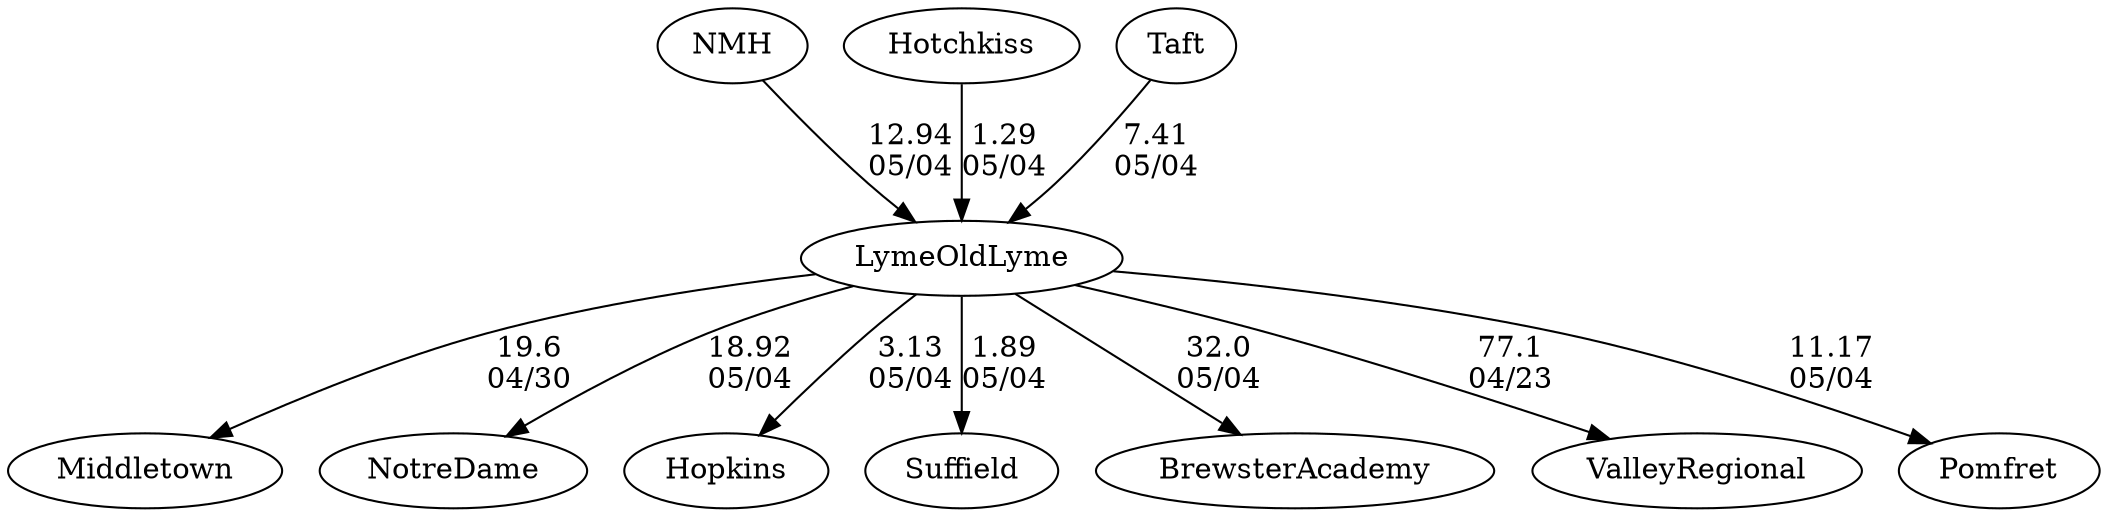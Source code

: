 digraph boys2foursLymeOldLyme {Middletown [URL="boys2foursLymeOldLymeMiddletown.html"];NotreDame [URL="boys2foursLymeOldLymeNotreDame.html"];NMH [URL="boys2foursLymeOldLymeNMH.html"];Hopkins [URL="boys2foursLymeOldLymeHopkins.html"];Suffield [URL="boys2foursLymeOldLymeSuffield.html"];LymeOldLyme [URL="boys2foursLymeOldLymeLymeOldLyme.html"];Hotchkiss [URL="boys2foursLymeOldLymeHotchkiss.html"];BrewsterAcademy [URL="boys2foursLymeOldLymeBrewsterAcademy.html"];ValleyRegional [URL="boys2foursLymeOldLymeValleyRegional.html"];Taft [URL="boys2foursLymeOldLymeTaft.html"];Pomfret [URL="boys2foursLymeOldLymePomfret.html"];LymeOldLyme -> ValleyRegional[label="77.1
04/23", weight="23", tooltip="NEIRA Boys & Girls Fours,Lyme/Old Lyme v Valley regional			
Distance: 1500m Conditions: 6-8 mph headwind throughout the course. Mostly cloudy day, more than normal spectator boat traffic causing some wakes to enter the later races. Comments: Lyme/Old Lyme G3V4 raced in the girls 2V4 race. Due to conditions and to avoid having to cause all boats to realign in the B1V4 Lyme/Old Lyme was started approximately a deck down on valley. 
It was a great day of racing we’re glad that valley was able to join us on such a nice day. This was a race with another school Avon but only valley and LOLHS are NEIRA schools. If there is interest the LOL v Valley v Avon will be posted under the high school results.
None", URL="https://www.row2k.com/results/resultspage.cfm?UID=FBDCA5CCB2EE6264F2D1F77FEFB9FE93&cat=5", random="random"]; 
LymeOldLyme -> Middletown[label="19.6
04/30", weight="81", tooltip="NEIRA Boys & Girls Fours,Lyme/Old Lyme V Middletown			
Distance: 1500 Conditions: 7-11 mph cross tail wind. Waves challenging for 300-400 meters. Comments: It was a great day of racing. Lyme/Old Lyme was excited to host Middletown at our lake. 
For the B2V4 race Middletown put a 3rd boat in the race.
None", URL="https://www.row2k.com/results/resultspage.cfm?UID=CAD018DDC045C2C851D08C5626506B6F&cat=5", random="random"]; 
NMH -> LymeOldLyme[label="12.94
05/04", weight="88", tooltip="Founder's Day Regatta			
", URL="", random="random"]; 
Taft -> LymeOldLyme[label="7.41
05/04", weight="93", tooltip="Founder's Day Regatta			
", URL="", random="random"]; 
Hotchkiss -> LymeOldLyme[label="1.29
05/04", weight="99", tooltip="Founder's Day Regatta			
", URL="", random="random"]; 
LymeOldLyme -> Hopkins[label="3.13
05/04", weight="97", tooltip="Founder's Day Regatta			
", URL="", random="random"]; 
LymeOldLyme -> Pomfret[label="11.17
05/04", weight="89", tooltip="Founder's Day Regatta			
", URL="", random="random"]; 
LymeOldLyme -> Suffield[label="1.89
05/04", weight="99", tooltip="Founder's Day Regatta			
", URL="", random="random"]; 
LymeOldLyme -> BrewsterAcademy[label="32.0
05/04", weight="68", tooltip="Founder's Day Regatta			
", URL="", random="random"]; 
LymeOldLyme -> NotreDame[label="18.92
05/04", weight="82", tooltip="Founder's Day Regatta			
", URL="", random="random"]}